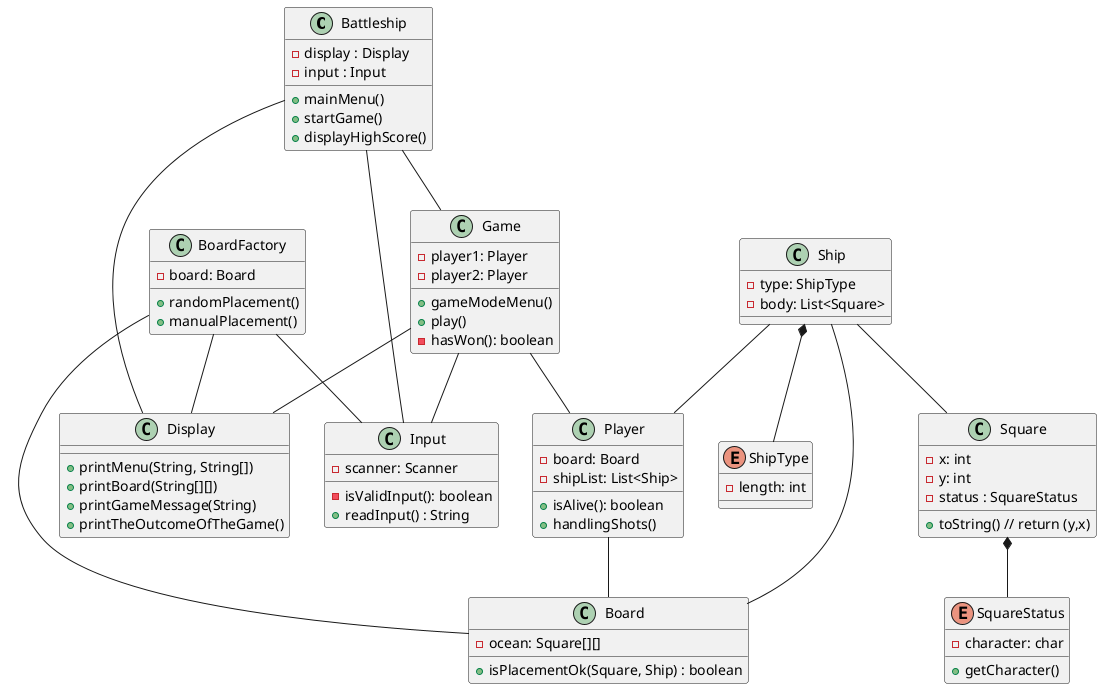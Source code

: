 @startuml

Battleship -- Display
Battleship -- Input
Battleship -- Game
class Battleship{
- display : Display
- input : Input
+ mainMenu()
+ startGame()
+ displayHighScore()
}

class Display{
+ printMenu(String, String[])
+ printBoard(String[][])
+ printGameMessage(String)
+ printTheOutcomeOfTheGame()
}

class Input{
- scanner: Scanner
- isValidInput(): boolean
+ readInput() : String
}

Game -- Input
Game -- Display
Game -- Player
class Game{
- player1: Player
- player2: Player
+ gameModeMenu()
+ play()
- hasWon(): boolean
}
Player -- Board
class Player{
- board: Board
- shipList: List<Ship>
+ isAlive(): boolean
+ handlingShots()
}

BoardFactory -- Board
BoardFactory -- Input
BoardFactory -- Display
class BoardFactory{
- board: Board
+ randomPlacement()
+ manualPlacement()
}

class Board{
- ocean: Square[][]
+ isPlacementOk(Square, Ship) : boolean
}

Ship -- Player
Ship -- Board
Ship -- Square
Ship *-- ShipType
class Ship{
- type: ShipType
- body: List<Square>
}

enum ShipType{
- length: int
}
Square *-- SquareStatus
class Square{
- x: int
- y: int
- status : SquareStatus
+ toString() // return (y,x)
}

enum SquareStatus{
- character: char
+ getCharacter()
}


@enduml